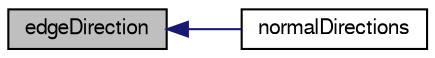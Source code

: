 digraph "edgeDirection"
{
  bgcolor="transparent";
  edge [fontname="FreeSans",fontsize="10",labelfontname="FreeSans",labelfontsize="10"];
  node [fontname="FreeSans",fontsize="10",shape=record];
  rankdir="LR";
  Node767 [label="edgeDirection",height=0.2,width=0.4,color="black", fillcolor="grey75", style="filled", fontcolor="black"];
  Node767 -> Node768 [dir="back",color="midnightblue",fontsize="10",style="solid",fontname="FreeSans"];
  Node768 [label="normalDirections",height=0.2,width=0.4,color="black",URL="$a21786.html#a1b56f5cde67e178317fac44311d16390"];
}
